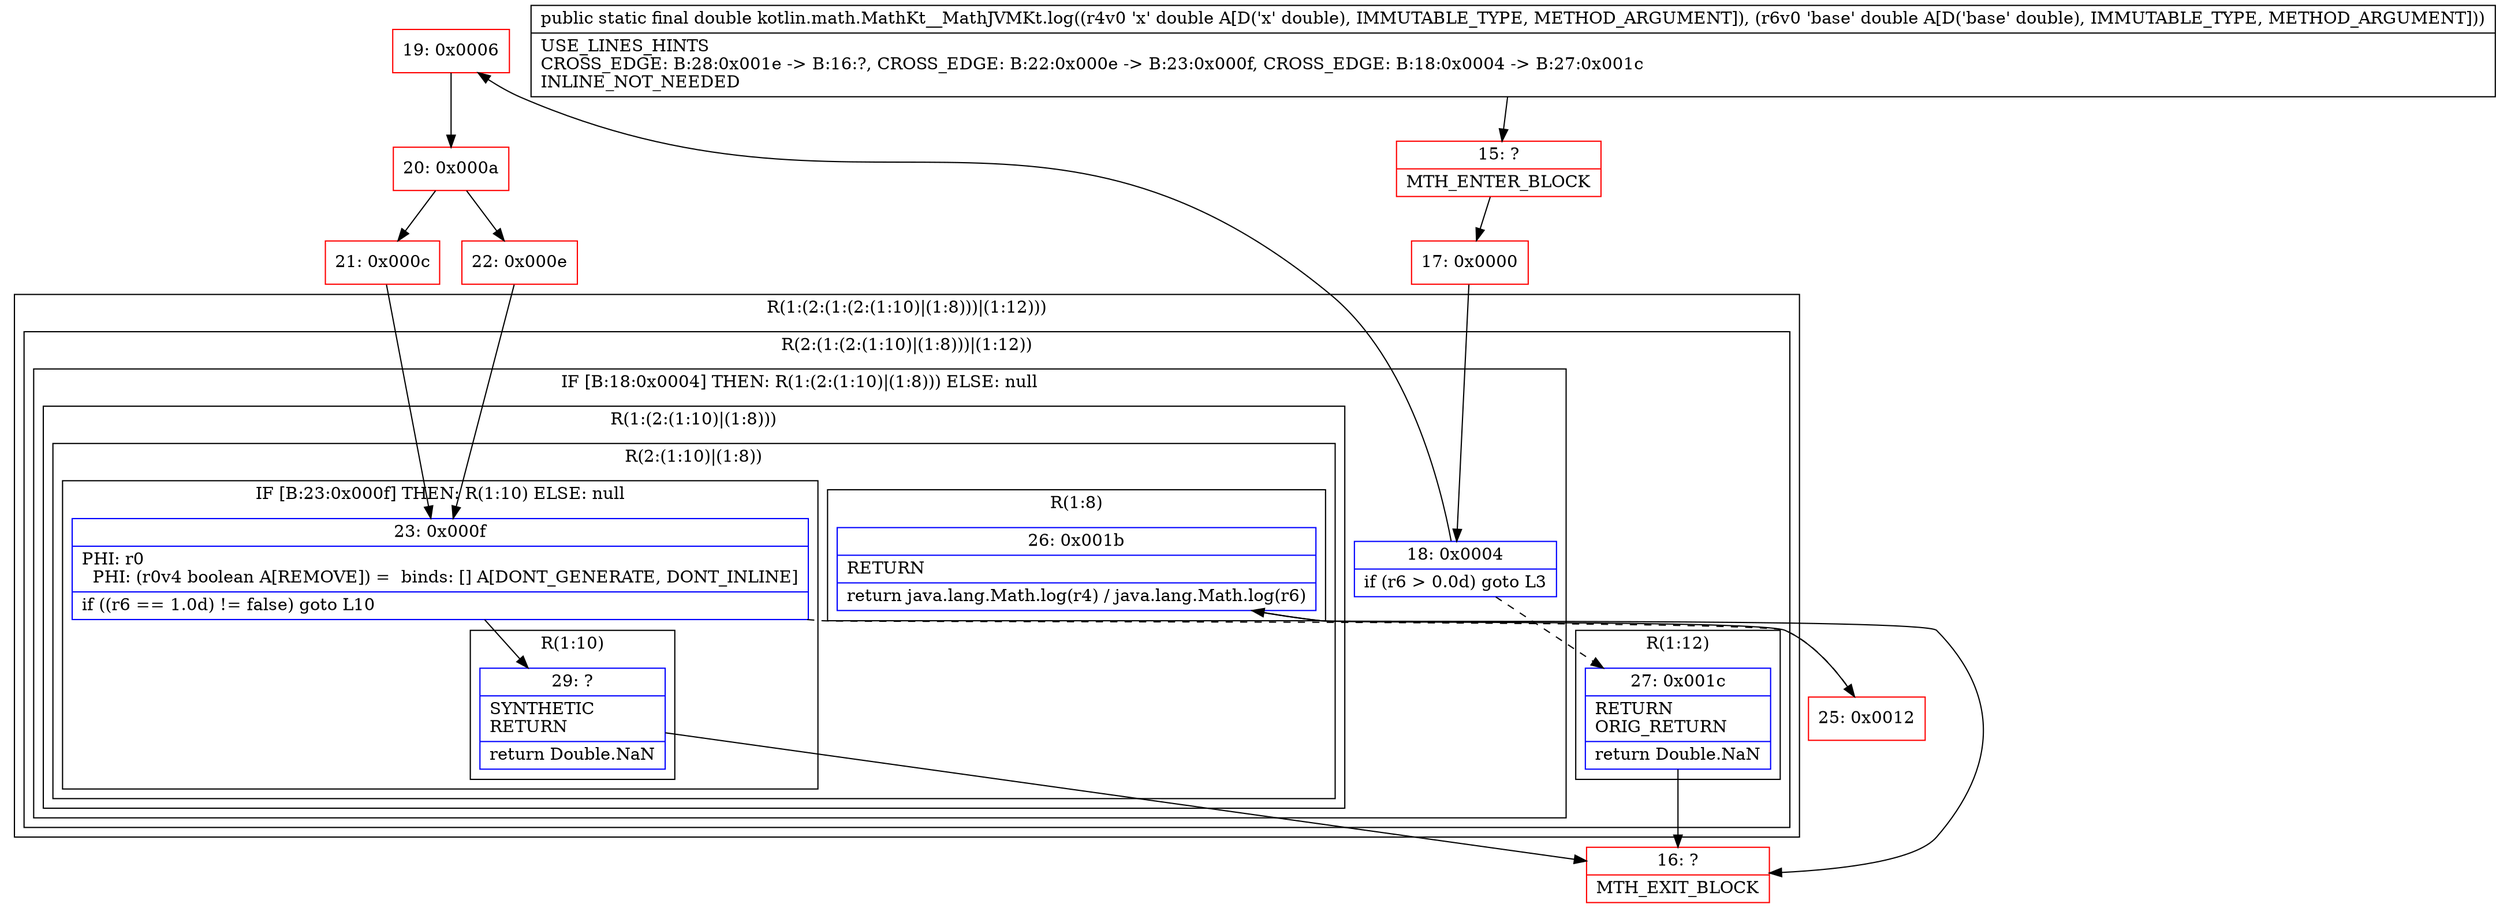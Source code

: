 digraph "CFG forkotlin.math.MathKt__MathJVMKt.log(DD)D" {
subgraph cluster_Region_290515225 {
label = "R(1:(2:(1:(2:(1:10)|(1:8)))|(1:12)))";
node [shape=record,color=blue];
subgraph cluster_Region_53535233 {
label = "R(2:(1:(2:(1:10)|(1:8)))|(1:12))";
node [shape=record,color=blue];
subgraph cluster_IfRegion_130823604 {
label = "IF [B:18:0x0004] THEN: R(1:(2:(1:10)|(1:8))) ELSE: null";
node [shape=record,color=blue];
Node_18 [shape=record,label="{18\:\ 0x0004|if (r6 \> 0.0d) goto L3\l}"];
subgraph cluster_Region_336086693 {
label = "R(1:(2:(1:10)|(1:8)))";
node [shape=record,color=blue];
subgraph cluster_Region_33975580 {
label = "R(2:(1:10)|(1:8))";
node [shape=record,color=blue];
subgraph cluster_IfRegion_102938551 {
label = "IF [B:23:0x000f] THEN: R(1:10) ELSE: null";
node [shape=record,color=blue];
Node_23 [shape=record,label="{23\:\ 0x000f|PHI: r0 \l  PHI: (r0v4 boolean A[REMOVE]) =  binds: [] A[DONT_GENERATE, DONT_INLINE]\l|if ((r6 == 1.0d) != false) goto L10\l}"];
subgraph cluster_Region_1621447506 {
label = "R(1:10)";
node [shape=record,color=blue];
Node_29 [shape=record,label="{29\:\ ?|SYNTHETIC\lRETURN\l|return Double.NaN\l}"];
}
}
subgraph cluster_Region_911084685 {
label = "R(1:8)";
node [shape=record,color=blue];
Node_26 [shape=record,label="{26\:\ 0x001b|RETURN\l|return java.lang.Math.log(r4) \/ java.lang.Math.log(r6)\l}"];
}
}
}
}
subgraph cluster_Region_127007189 {
label = "R(1:12)";
node [shape=record,color=blue];
Node_27 [shape=record,label="{27\:\ 0x001c|RETURN\lORIG_RETURN\l|return Double.NaN\l}"];
}
}
}
Node_15 [shape=record,color=red,label="{15\:\ ?|MTH_ENTER_BLOCK\l}"];
Node_17 [shape=record,color=red,label="{17\:\ 0x0000}"];
Node_19 [shape=record,color=red,label="{19\:\ 0x0006}"];
Node_20 [shape=record,color=red,label="{20\:\ 0x000a}"];
Node_21 [shape=record,color=red,label="{21\:\ 0x000c}"];
Node_25 [shape=record,color=red,label="{25\:\ 0x0012}"];
Node_16 [shape=record,color=red,label="{16\:\ ?|MTH_EXIT_BLOCK\l}"];
Node_22 [shape=record,color=red,label="{22\:\ 0x000e}"];
MethodNode[shape=record,label="{public static final double kotlin.math.MathKt__MathJVMKt.log((r4v0 'x' double A[D('x' double), IMMUTABLE_TYPE, METHOD_ARGUMENT]), (r6v0 'base' double A[D('base' double), IMMUTABLE_TYPE, METHOD_ARGUMENT]))  | USE_LINES_HINTS\lCROSS_EDGE: B:28:0x001e \-\> B:16:?, CROSS_EDGE: B:22:0x000e \-\> B:23:0x000f, CROSS_EDGE: B:18:0x0004 \-\> B:27:0x001c\lINLINE_NOT_NEEDED\l}"];
MethodNode -> Node_15;Node_18 -> Node_19;
Node_18 -> Node_27[style=dashed];
Node_23 -> Node_25[style=dashed];
Node_23 -> Node_29;
Node_29 -> Node_16;
Node_26 -> Node_16;
Node_27 -> Node_16;
Node_15 -> Node_17;
Node_17 -> Node_18;
Node_19 -> Node_20;
Node_20 -> Node_21;
Node_20 -> Node_22;
Node_21 -> Node_23;
Node_25 -> Node_26;
Node_22 -> Node_23;
}

